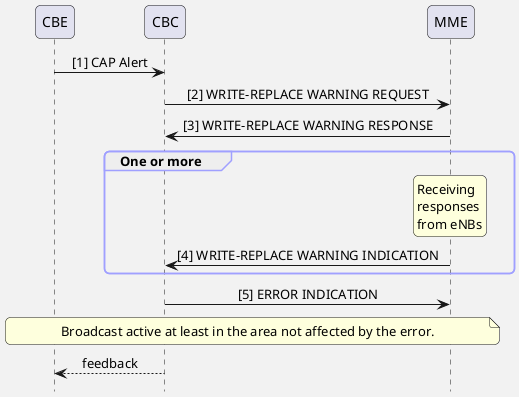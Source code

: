 @startuml
hide footbox
skinparam Shadowing false
skinparam BackgroundColor #f2f2f2
skinparam SequenceGroupBodyBackgroundColor transparent
skinparam roundcorner 10
skinparam ParticipantPadding 30
skinparam BoxPadding 10
skinparam SequenceGroupBorderColor #a0a0ff
skinparam SequenceMessageAlign center

participant CBE as cbe
participant CBC as cbc
participant MME as mme

cbe -> cbc: [1] CAP Alert
cbc -> mme: [2] WRITE-REPLACE WARNING REQUEST
mme -> cbc: [3] WRITE-REPLACE WARNING RESPONSE
group One or more
    rnote over mme
        Receiving 
        responses 
        from eNBs
    endrnote
    mme -> cbc: [4] WRITE-REPLACE WARNING INDICATION
end
cbc -> mme: [5] ERROR INDICATION
note across: Broadcast active at least in the area not affected by the error.
cbc --> cbe: feedback

@enduml